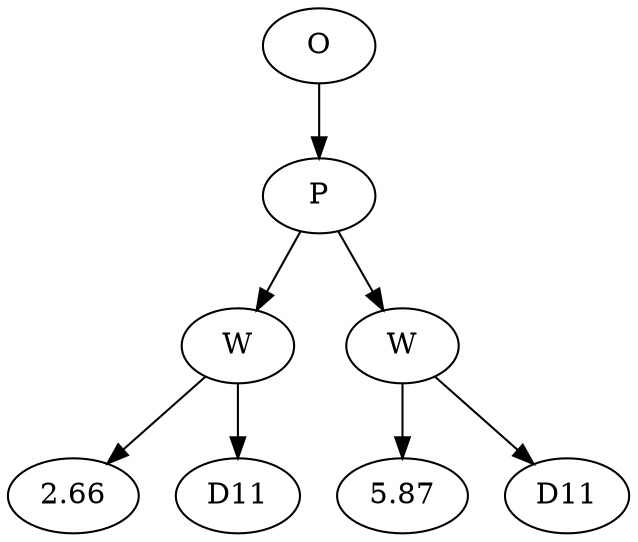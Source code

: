 // Tree
digraph {
	1225615 [label=O]
	1225616 [label=P]
	1225615 -> 1225616
	1225617 [label=W]
	1225616 -> 1225617
	1225618 [label=2.66]
	1225617 -> 1225618
	1225619 [label=D11]
	1225617 -> 1225619
	1225620 [label=W]
	1225616 -> 1225620
	1225621 [label=5.87]
	1225620 -> 1225621
	1225622 [label=D11]
	1225620 -> 1225622
}
